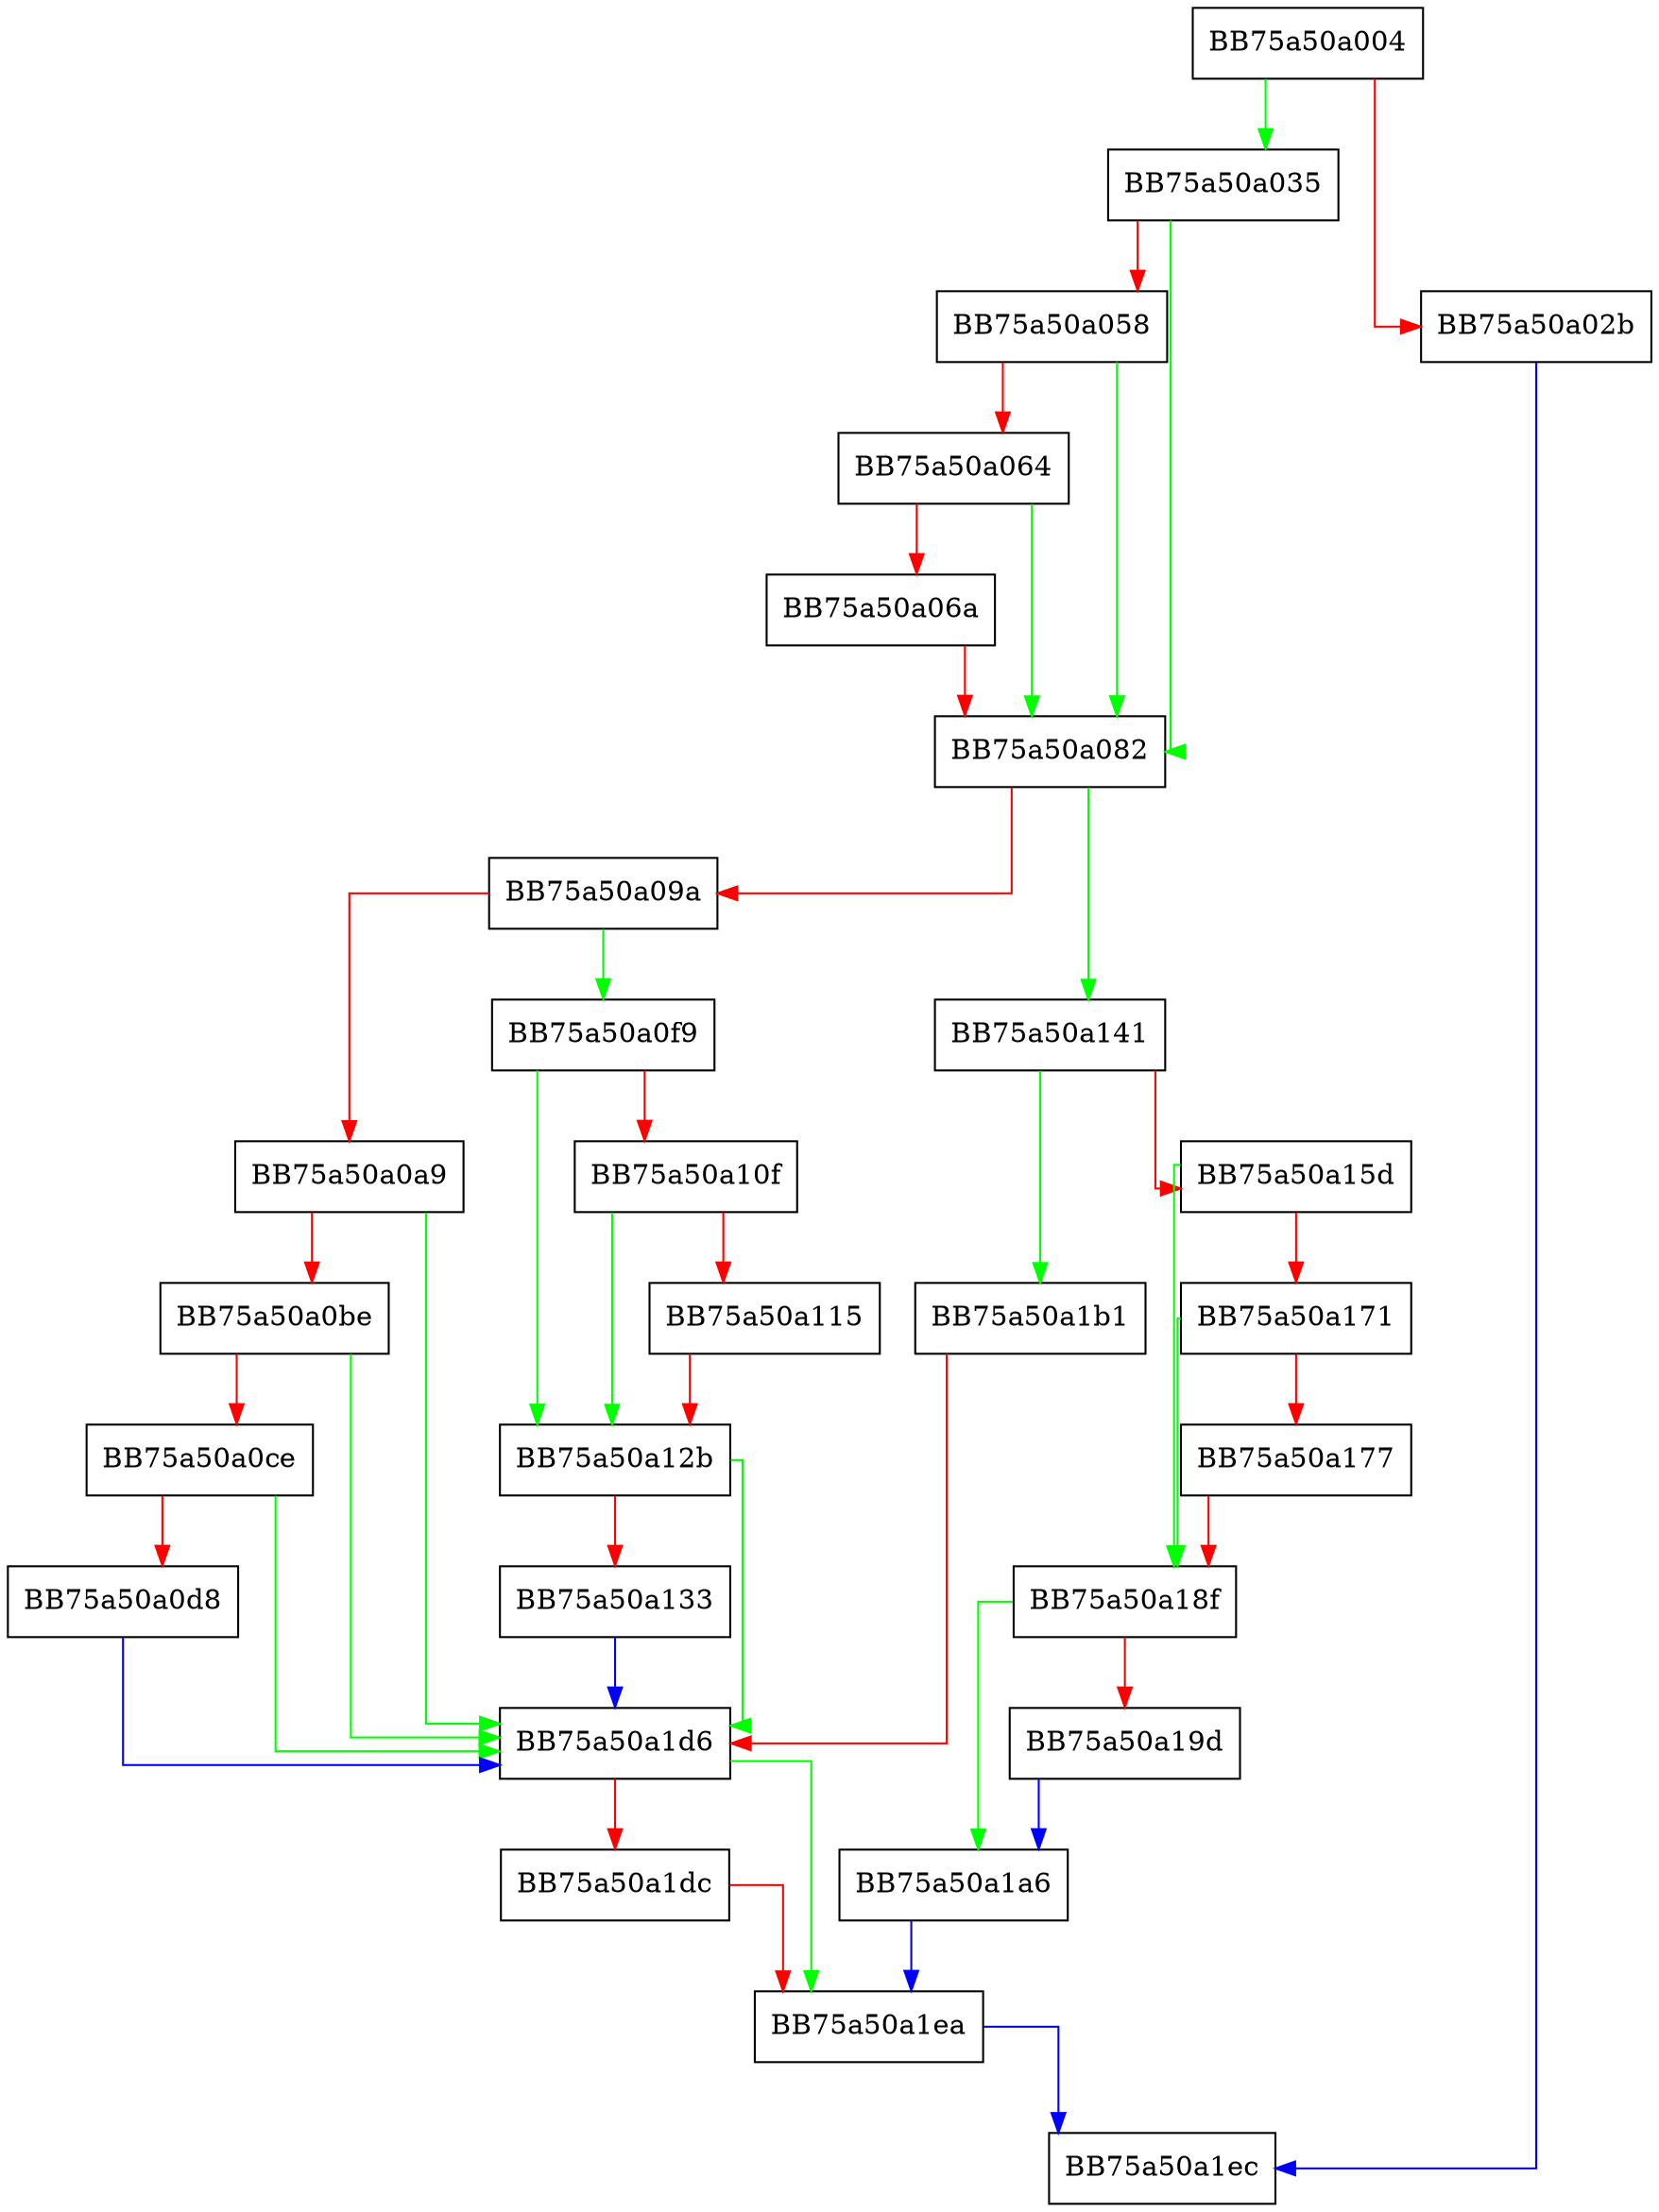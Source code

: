 digraph ExpandEnvironmentStringForUserSession {
  node [shape="box"];
  graph [splines=ortho];
  BB75a50a004 -> BB75a50a035 [color="green"];
  BB75a50a004 -> BB75a50a02b [color="red"];
  BB75a50a02b -> BB75a50a1ec [color="blue"];
  BB75a50a035 -> BB75a50a082 [color="green"];
  BB75a50a035 -> BB75a50a058 [color="red"];
  BB75a50a058 -> BB75a50a082 [color="green"];
  BB75a50a058 -> BB75a50a064 [color="red"];
  BB75a50a064 -> BB75a50a082 [color="green"];
  BB75a50a064 -> BB75a50a06a [color="red"];
  BB75a50a06a -> BB75a50a082 [color="red"];
  BB75a50a082 -> BB75a50a141 [color="green"];
  BB75a50a082 -> BB75a50a09a [color="red"];
  BB75a50a09a -> BB75a50a0f9 [color="green"];
  BB75a50a09a -> BB75a50a0a9 [color="red"];
  BB75a50a0a9 -> BB75a50a1d6 [color="green"];
  BB75a50a0a9 -> BB75a50a0be [color="red"];
  BB75a50a0be -> BB75a50a1d6 [color="green"];
  BB75a50a0be -> BB75a50a0ce [color="red"];
  BB75a50a0ce -> BB75a50a1d6 [color="green"];
  BB75a50a0ce -> BB75a50a0d8 [color="red"];
  BB75a50a0d8 -> BB75a50a1d6 [color="blue"];
  BB75a50a0f9 -> BB75a50a12b [color="green"];
  BB75a50a0f9 -> BB75a50a10f [color="red"];
  BB75a50a10f -> BB75a50a12b [color="green"];
  BB75a50a10f -> BB75a50a115 [color="red"];
  BB75a50a115 -> BB75a50a12b [color="red"];
  BB75a50a12b -> BB75a50a1d6 [color="green"];
  BB75a50a12b -> BB75a50a133 [color="red"];
  BB75a50a133 -> BB75a50a1d6 [color="blue"];
  BB75a50a141 -> BB75a50a1b1 [color="green"];
  BB75a50a141 -> BB75a50a15d [color="red"];
  BB75a50a15d -> BB75a50a18f [color="green"];
  BB75a50a15d -> BB75a50a171 [color="red"];
  BB75a50a171 -> BB75a50a18f [color="green"];
  BB75a50a171 -> BB75a50a177 [color="red"];
  BB75a50a177 -> BB75a50a18f [color="red"];
  BB75a50a18f -> BB75a50a1a6 [color="green"];
  BB75a50a18f -> BB75a50a19d [color="red"];
  BB75a50a19d -> BB75a50a1a6 [color="blue"];
  BB75a50a1a6 -> BB75a50a1ea [color="blue"];
  BB75a50a1b1 -> BB75a50a1d6 [color="red"];
  BB75a50a1d6 -> BB75a50a1ea [color="green"];
  BB75a50a1d6 -> BB75a50a1dc [color="red"];
  BB75a50a1dc -> BB75a50a1ea [color="red"];
  BB75a50a1ea -> BB75a50a1ec [color="blue"];
}